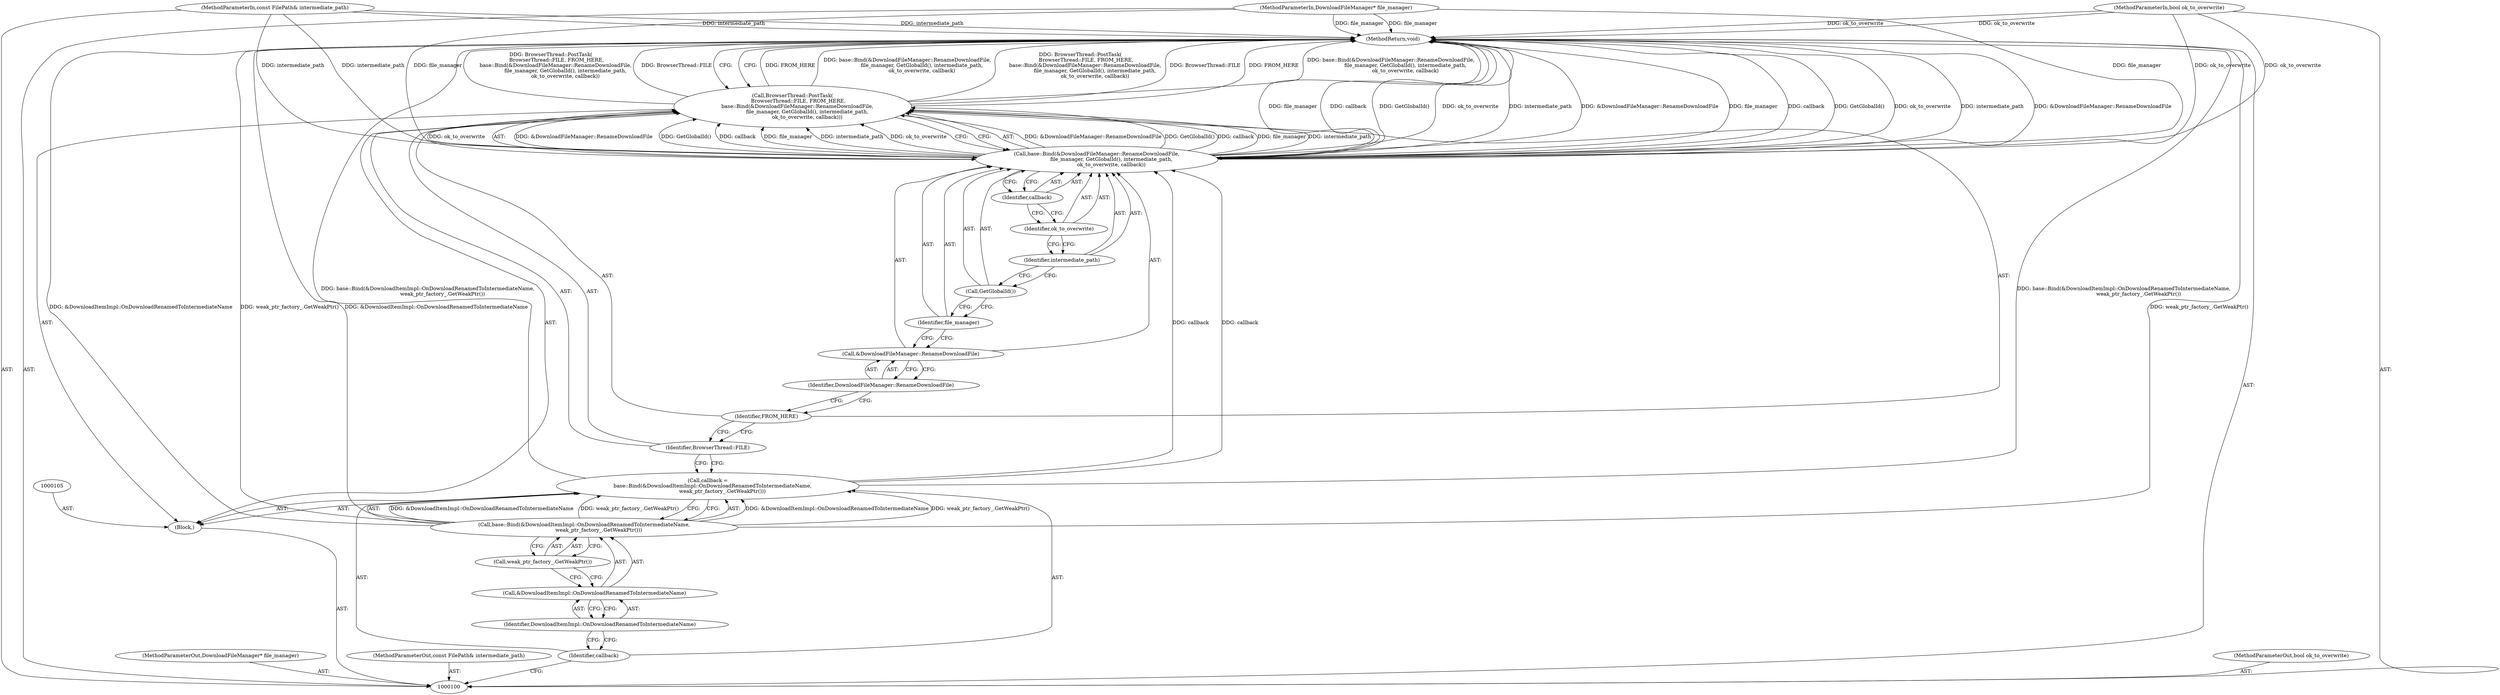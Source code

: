digraph "0_Chrome_16dcd30c215801941d9890859fd79a234128fc3e_9" {
"1000123" [label="(MethodReturn,void)"];
"1000116" [label="(Call,&DownloadFileManager::RenameDownloadFile)"];
"1000117" [label="(Identifier,DownloadFileManager::RenameDownloadFile)"];
"1000115" [label="(Call,base::Bind(&DownloadFileManager::RenameDownloadFile,\n                  file_manager, GetGlobalId(), intermediate_path,\n                  ok_to_overwrite, callback))"];
"1000118" [label="(Identifier,file_manager)"];
"1000119" [label="(Call,GetGlobalId())"];
"1000120" [label="(Identifier,intermediate_path)"];
"1000121" [label="(Identifier,ok_to_overwrite)"];
"1000122" [label="(Identifier,callback)"];
"1000101" [label="(MethodParameterIn,DownloadFileManager* file_manager)"];
"1000161" [label="(MethodParameterOut,DownloadFileManager* file_manager)"];
"1000102" [label="(MethodParameterIn,const FilePath& intermediate_path)"];
"1000162" [label="(MethodParameterOut,const FilePath& intermediate_path)"];
"1000104" [label="(Block,)"];
"1000103" [label="(MethodParameterIn,bool ok_to_overwrite)"];
"1000163" [label="(MethodParameterOut,bool ok_to_overwrite)"];
"1000106" [label="(Call,callback =\n      base::Bind(&DownloadItemImpl::OnDownloadRenamedToIntermediateName,\n                  weak_ptr_factory_.GetWeakPtr()))"];
"1000107" [label="(Identifier,callback)"];
"1000109" [label="(Call,&DownloadItemImpl::OnDownloadRenamedToIntermediateName)"];
"1000110" [label="(Identifier,DownloadItemImpl::OnDownloadRenamedToIntermediateName)"];
"1000108" [label="(Call,base::Bind(&DownloadItemImpl::OnDownloadRenamedToIntermediateName,\n                  weak_ptr_factory_.GetWeakPtr()))"];
"1000111" [label="(Call,weak_ptr_factory_.GetWeakPtr())"];
"1000112" [label="(Call,BrowserThread::PostTask(\n       BrowserThread::FILE, FROM_HERE,\n      base::Bind(&DownloadFileManager::RenameDownloadFile,\n                  file_manager, GetGlobalId(), intermediate_path,\n                  ok_to_overwrite, callback)))"];
"1000114" [label="(Identifier,FROM_HERE)"];
"1000113" [label="(Identifier,BrowserThread::FILE)"];
"1000123" -> "1000100"  [label="AST: "];
"1000123" -> "1000112"  [label="CFG: "];
"1000106" -> "1000123"  [label="DDG: base::Bind(&DownloadItemImpl::OnDownloadRenamedToIntermediateName,\n                  weak_ptr_factory_.GetWeakPtr())"];
"1000112" -> "1000123"  [label="DDG: FROM_HERE"];
"1000112" -> "1000123"  [label="DDG: base::Bind(&DownloadFileManager::RenameDownloadFile,\n                  file_manager, GetGlobalId(), intermediate_path,\n                  ok_to_overwrite, callback)"];
"1000112" -> "1000123"  [label="DDG: BrowserThread::PostTask(\n       BrowserThread::FILE, FROM_HERE,\n      base::Bind(&DownloadFileManager::RenameDownloadFile,\n                  file_manager, GetGlobalId(), intermediate_path,\n                  ok_to_overwrite, callback))"];
"1000112" -> "1000123"  [label="DDG: BrowserThread::FILE"];
"1000103" -> "1000123"  [label="DDG: ok_to_overwrite"];
"1000115" -> "1000123"  [label="DDG: file_manager"];
"1000115" -> "1000123"  [label="DDG: callback"];
"1000115" -> "1000123"  [label="DDG: GetGlobalId()"];
"1000115" -> "1000123"  [label="DDG: ok_to_overwrite"];
"1000115" -> "1000123"  [label="DDG: intermediate_path"];
"1000115" -> "1000123"  [label="DDG: &DownloadFileManager::RenameDownloadFile"];
"1000102" -> "1000123"  [label="DDG: intermediate_path"];
"1000101" -> "1000123"  [label="DDG: file_manager"];
"1000108" -> "1000123"  [label="DDG: weak_ptr_factory_.GetWeakPtr()"];
"1000108" -> "1000123"  [label="DDG: &DownloadItemImpl::OnDownloadRenamedToIntermediateName"];
"1000116" -> "1000115"  [label="AST: "];
"1000116" -> "1000117"  [label="CFG: "];
"1000117" -> "1000116"  [label="AST: "];
"1000118" -> "1000116"  [label="CFG: "];
"1000117" -> "1000116"  [label="AST: "];
"1000117" -> "1000114"  [label="CFG: "];
"1000116" -> "1000117"  [label="CFG: "];
"1000115" -> "1000112"  [label="AST: "];
"1000115" -> "1000122"  [label="CFG: "];
"1000116" -> "1000115"  [label="AST: "];
"1000118" -> "1000115"  [label="AST: "];
"1000119" -> "1000115"  [label="AST: "];
"1000120" -> "1000115"  [label="AST: "];
"1000121" -> "1000115"  [label="AST: "];
"1000122" -> "1000115"  [label="AST: "];
"1000112" -> "1000115"  [label="CFG: "];
"1000115" -> "1000123"  [label="DDG: file_manager"];
"1000115" -> "1000123"  [label="DDG: callback"];
"1000115" -> "1000123"  [label="DDG: GetGlobalId()"];
"1000115" -> "1000123"  [label="DDG: ok_to_overwrite"];
"1000115" -> "1000123"  [label="DDG: intermediate_path"];
"1000115" -> "1000123"  [label="DDG: &DownloadFileManager::RenameDownloadFile"];
"1000115" -> "1000112"  [label="DDG: &DownloadFileManager::RenameDownloadFile"];
"1000115" -> "1000112"  [label="DDG: GetGlobalId()"];
"1000115" -> "1000112"  [label="DDG: callback"];
"1000115" -> "1000112"  [label="DDG: file_manager"];
"1000115" -> "1000112"  [label="DDG: intermediate_path"];
"1000115" -> "1000112"  [label="DDG: ok_to_overwrite"];
"1000101" -> "1000115"  [label="DDG: file_manager"];
"1000102" -> "1000115"  [label="DDG: intermediate_path"];
"1000103" -> "1000115"  [label="DDG: ok_to_overwrite"];
"1000106" -> "1000115"  [label="DDG: callback"];
"1000118" -> "1000115"  [label="AST: "];
"1000118" -> "1000116"  [label="CFG: "];
"1000119" -> "1000118"  [label="CFG: "];
"1000119" -> "1000115"  [label="AST: "];
"1000119" -> "1000118"  [label="CFG: "];
"1000120" -> "1000119"  [label="CFG: "];
"1000120" -> "1000115"  [label="AST: "];
"1000120" -> "1000119"  [label="CFG: "];
"1000121" -> "1000120"  [label="CFG: "];
"1000121" -> "1000115"  [label="AST: "];
"1000121" -> "1000120"  [label="CFG: "];
"1000122" -> "1000121"  [label="CFG: "];
"1000122" -> "1000115"  [label="AST: "];
"1000122" -> "1000121"  [label="CFG: "];
"1000115" -> "1000122"  [label="CFG: "];
"1000101" -> "1000100"  [label="AST: "];
"1000101" -> "1000123"  [label="DDG: file_manager"];
"1000101" -> "1000115"  [label="DDG: file_manager"];
"1000161" -> "1000100"  [label="AST: "];
"1000102" -> "1000100"  [label="AST: "];
"1000102" -> "1000123"  [label="DDG: intermediate_path"];
"1000102" -> "1000115"  [label="DDG: intermediate_path"];
"1000162" -> "1000100"  [label="AST: "];
"1000104" -> "1000100"  [label="AST: "];
"1000105" -> "1000104"  [label="AST: "];
"1000106" -> "1000104"  [label="AST: "];
"1000112" -> "1000104"  [label="AST: "];
"1000103" -> "1000100"  [label="AST: "];
"1000103" -> "1000123"  [label="DDG: ok_to_overwrite"];
"1000103" -> "1000115"  [label="DDG: ok_to_overwrite"];
"1000163" -> "1000100"  [label="AST: "];
"1000106" -> "1000104"  [label="AST: "];
"1000106" -> "1000108"  [label="CFG: "];
"1000107" -> "1000106"  [label="AST: "];
"1000108" -> "1000106"  [label="AST: "];
"1000113" -> "1000106"  [label="CFG: "];
"1000106" -> "1000123"  [label="DDG: base::Bind(&DownloadItemImpl::OnDownloadRenamedToIntermediateName,\n                  weak_ptr_factory_.GetWeakPtr())"];
"1000108" -> "1000106"  [label="DDG: &DownloadItemImpl::OnDownloadRenamedToIntermediateName"];
"1000108" -> "1000106"  [label="DDG: weak_ptr_factory_.GetWeakPtr()"];
"1000106" -> "1000115"  [label="DDG: callback"];
"1000107" -> "1000106"  [label="AST: "];
"1000107" -> "1000100"  [label="CFG: "];
"1000110" -> "1000107"  [label="CFG: "];
"1000109" -> "1000108"  [label="AST: "];
"1000109" -> "1000110"  [label="CFG: "];
"1000110" -> "1000109"  [label="AST: "];
"1000111" -> "1000109"  [label="CFG: "];
"1000110" -> "1000109"  [label="AST: "];
"1000110" -> "1000107"  [label="CFG: "];
"1000109" -> "1000110"  [label="CFG: "];
"1000108" -> "1000106"  [label="AST: "];
"1000108" -> "1000111"  [label="CFG: "];
"1000109" -> "1000108"  [label="AST: "];
"1000111" -> "1000108"  [label="AST: "];
"1000106" -> "1000108"  [label="CFG: "];
"1000108" -> "1000123"  [label="DDG: weak_ptr_factory_.GetWeakPtr()"];
"1000108" -> "1000123"  [label="DDG: &DownloadItemImpl::OnDownloadRenamedToIntermediateName"];
"1000108" -> "1000106"  [label="DDG: &DownloadItemImpl::OnDownloadRenamedToIntermediateName"];
"1000108" -> "1000106"  [label="DDG: weak_ptr_factory_.GetWeakPtr()"];
"1000111" -> "1000108"  [label="AST: "];
"1000111" -> "1000109"  [label="CFG: "];
"1000108" -> "1000111"  [label="CFG: "];
"1000112" -> "1000104"  [label="AST: "];
"1000112" -> "1000115"  [label="CFG: "];
"1000113" -> "1000112"  [label="AST: "];
"1000114" -> "1000112"  [label="AST: "];
"1000115" -> "1000112"  [label="AST: "];
"1000123" -> "1000112"  [label="CFG: "];
"1000112" -> "1000123"  [label="DDG: FROM_HERE"];
"1000112" -> "1000123"  [label="DDG: base::Bind(&DownloadFileManager::RenameDownloadFile,\n                  file_manager, GetGlobalId(), intermediate_path,\n                  ok_to_overwrite, callback)"];
"1000112" -> "1000123"  [label="DDG: BrowserThread::PostTask(\n       BrowserThread::FILE, FROM_HERE,\n      base::Bind(&DownloadFileManager::RenameDownloadFile,\n                  file_manager, GetGlobalId(), intermediate_path,\n                  ok_to_overwrite, callback))"];
"1000112" -> "1000123"  [label="DDG: BrowserThread::FILE"];
"1000115" -> "1000112"  [label="DDG: &DownloadFileManager::RenameDownloadFile"];
"1000115" -> "1000112"  [label="DDG: GetGlobalId()"];
"1000115" -> "1000112"  [label="DDG: callback"];
"1000115" -> "1000112"  [label="DDG: file_manager"];
"1000115" -> "1000112"  [label="DDG: intermediate_path"];
"1000115" -> "1000112"  [label="DDG: ok_to_overwrite"];
"1000114" -> "1000112"  [label="AST: "];
"1000114" -> "1000113"  [label="CFG: "];
"1000117" -> "1000114"  [label="CFG: "];
"1000113" -> "1000112"  [label="AST: "];
"1000113" -> "1000106"  [label="CFG: "];
"1000114" -> "1000113"  [label="CFG: "];
}
